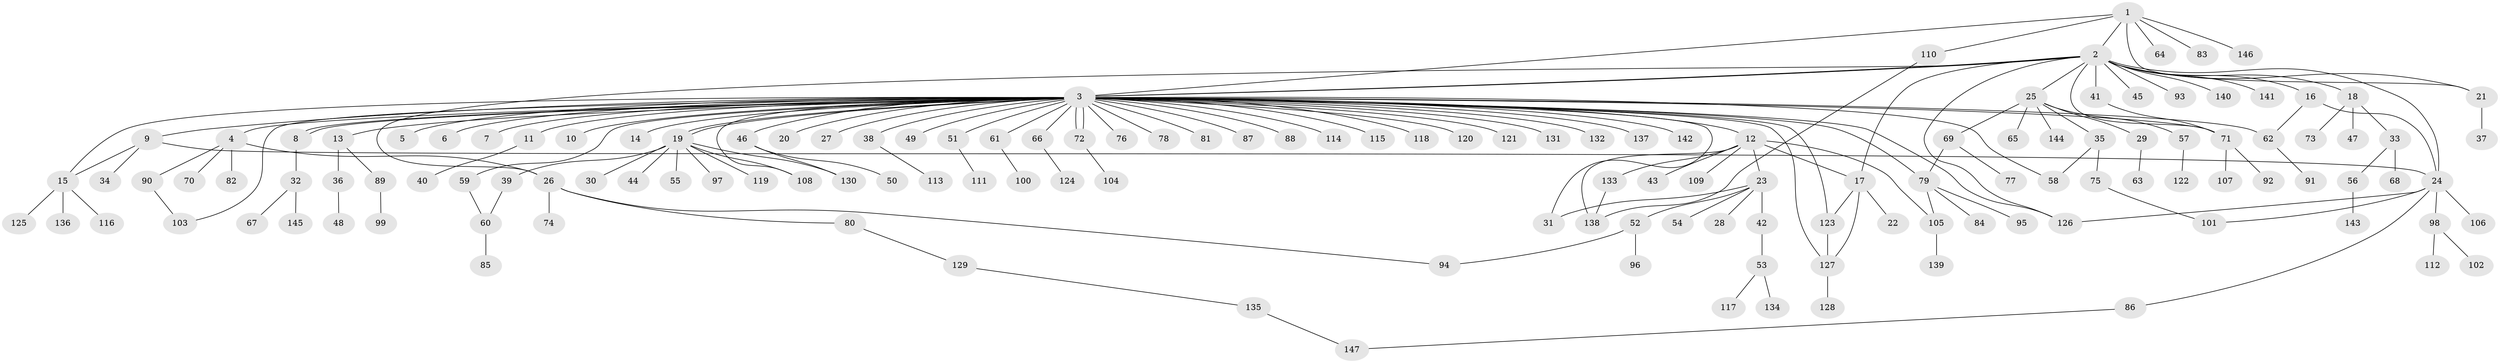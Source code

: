 // Generated by graph-tools (version 1.1) at 2025/14/03/09/25 04:14:21]
// undirected, 147 vertices, 178 edges
graph export_dot {
graph [start="1"]
  node [color=gray90,style=filled];
  1;
  2;
  3;
  4;
  5;
  6;
  7;
  8;
  9;
  10;
  11;
  12;
  13;
  14;
  15;
  16;
  17;
  18;
  19;
  20;
  21;
  22;
  23;
  24;
  25;
  26;
  27;
  28;
  29;
  30;
  31;
  32;
  33;
  34;
  35;
  36;
  37;
  38;
  39;
  40;
  41;
  42;
  43;
  44;
  45;
  46;
  47;
  48;
  49;
  50;
  51;
  52;
  53;
  54;
  55;
  56;
  57;
  58;
  59;
  60;
  61;
  62;
  63;
  64;
  65;
  66;
  67;
  68;
  69;
  70;
  71;
  72;
  73;
  74;
  75;
  76;
  77;
  78;
  79;
  80;
  81;
  82;
  83;
  84;
  85;
  86;
  87;
  88;
  89;
  90;
  91;
  92;
  93;
  94;
  95;
  96;
  97;
  98;
  99;
  100;
  101;
  102;
  103;
  104;
  105;
  106;
  107;
  108;
  109;
  110;
  111;
  112;
  113;
  114;
  115;
  116;
  117;
  118;
  119;
  120;
  121;
  122;
  123;
  124;
  125;
  126;
  127;
  128;
  129;
  130;
  131;
  132;
  133;
  134;
  135;
  136;
  137;
  138;
  139;
  140;
  141;
  142;
  143;
  144;
  145;
  146;
  147;
  1 -- 2;
  1 -- 3;
  1 -- 21;
  1 -- 64;
  1 -- 83;
  1 -- 110;
  1 -- 146;
  2 -- 3;
  2 -- 3;
  2 -- 16;
  2 -- 17;
  2 -- 18;
  2 -- 21;
  2 -- 24;
  2 -- 25;
  2 -- 26;
  2 -- 41;
  2 -- 45;
  2 -- 71;
  2 -- 93;
  2 -- 126;
  2 -- 140;
  2 -- 141;
  3 -- 4;
  3 -- 5;
  3 -- 6;
  3 -- 7;
  3 -- 8;
  3 -- 8;
  3 -- 9;
  3 -- 10;
  3 -- 11;
  3 -- 12;
  3 -- 13;
  3 -- 14;
  3 -- 15;
  3 -- 19;
  3 -- 19;
  3 -- 20;
  3 -- 27;
  3 -- 31;
  3 -- 38;
  3 -- 46;
  3 -- 49;
  3 -- 51;
  3 -- 58;
  3 -- 59;
  3 -- 61;
  3 -- 62;
  3 -- 66;
  3 -- 71;
  3 -- 72;
  3 -- 72;
  3 -- 76;
  3 -- 78;
  3 -- 79;
  3 -- 81;
  3 -- 87;
  3 -- 88;
  3 -- 103;
  3 -- 108;
  3 -- 114;
  3 -- 115;
  3 -- 118;
  3 -- 120;
  3 -- 121;
  3 -- 123;
  3 -- 126;
  3 -- 127;
  3 -- 131;
  3 -- 132;
  3 -- 137;
  3 -- 142;
  4 -- 26;
  4 -- 70;
  4 -- 82;
  4 -- 90;
  8 -- 32;
  9 -- 15;
  9 -- 24;
  9 -- 34;
  11 -- 40;
  12 -- 17;
  12 -- 23;
  12 -- 43;
  12 -- 105;
  12 -- 109;
  12 -- 133;
  12 -- 138;
  13 -- 36;
  13 -- 89;
  15 -- 116;
  15 -- 125;
  15 -- 136;
  16 -- 24;
  16 -- 62;
  17 -- 22;
  17 -- 123;
  17 -- 127;
  18 -- 33;
  18 -- 47;
  18 -- 73;
  19 -- 30;
  19 -- 39;
  19 -- 44;
  19 -- 55;
  19 -- 97;
  19 -- 108;
  19 -- 119;
  19 -- 130;
  21 -- 37;
  23 -- 28;
  23 -- 31;
  23 -- 42;
  23 -- 52;
  23 -- 54;
  24 -- 86;
  24 -- 98;
  24 -- 101;
  24 -- 106;
  24 -- 126;
  25 -- 29;
  25 -- 35;
  25 -- 57;
  25 -- 65;
  25 -- 69;
  25 -- 144;
  26 -- 74;
  26 -- 80;
  26 -- 94;
  29 -- 63;
  32 -- 67;
  32 -- 145;
  33 -- 56;
  33 -- 68;
  35 -- 58;
  35 -- 75;
  36 -- 48;
  38 -- 113;
  39 -- 60;
  41 -- 71;
  42 -- 53;
  46 -- 50;
  46 -- 130;
  51 -- 111;
  52 -- 94;
  52 -- 96;
  53 -- 117;
  53 -- 134;
  56 -- 143;
  57 -- 122;
  59 -- 60;
  60 -- 85;
  61 -- 100;
  62 -- 91;
  66 -- 124;
  69 -- 77;
  69 -- 79;
  71 -- 92;
  71 -- 107;
  72 -- 104;
  75 -- 101;
  79 -- 84;
  79 -- 95;
  79 -- 105;
  80 -- 129;
  86 -- 147;
  89 -- 99;
  90 -- 103;
  98 -- 102;
  98 -- 112;
  105 -- 139;
  110 -- 138;
  123 -- 127;
  127 -- 128;
  129 -- 135;
  133 -- 138;
  135 -- 147;
}
